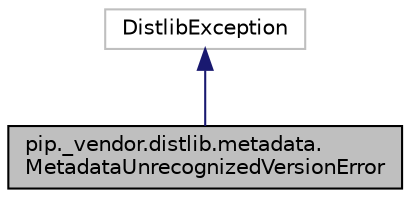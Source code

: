 digraph "pip._vendor.distlib.metadata.MetadataUnrecognizedVersionError"
{
  edge [fontname="Helvetica",fontsize="10",labelfontname="Helvetica",labelfontsize="10"];
  node [fontname="Helvetica",fontsize="10",shape=record];
  Node0 [label="pip._vendor.distlib.metadata.\lMetadataUnrecognizedVersionError",height=0.2,width=0.4,color="black", fillcolor="grey75", style="filled", fontcolor="black"];
  Node1 -> Node0 [dir="back",color="midnightblue",fontsize="10",style="solid",fontname="Helvetica"];
  Node1 [label="DistlibException",height=0.2,width=0.4,color="grey75", fillcolor="white", style="filled"];
}
